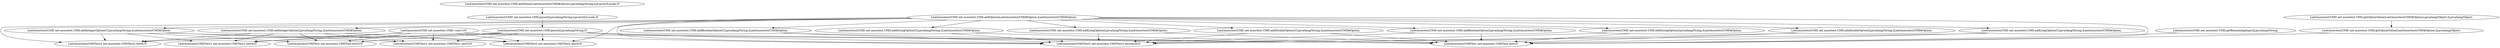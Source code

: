 digraph cmd_method {
    "Lnet/mooctest/CMD net.mooctest.CMD.<init>()V" -> "Lnet/mooctest/CMDTest1 net.mooctest.CMDTest1.test4()V";
    "Lnet/mooctest/CMD net.mooctest.CMD.<init>()V" -> "Lnet/mooctest/CMDTest net.mooctest.CMDTest.test2()V";
    "Lnet/mooctest/CMD net.mooctest.CMD.<init>()V" -> "Lnet/mooctest/CMDTest3 net.mooctest.CMDTest3.testnnull()V";
    "Lnet/mooctest/CMD net.mooctest.CMD.<init>()V" -> "Lnet/mooctest/CMDTest net.mooctest.CMDTest.test()V";
    "Lnet/mooctest/CMD net.mooctest.CMD.<init>()V" -> "Lnet/mooctest/CMDTest2 net.mooctest.CMDTest2.test6()V";
    "Lnet/mooctest/CMD net.mooctest.CMD.<init>()V" -> "Lnet/mooctest/CMDTest2 net.mooctest.CMDTest2.test5()V";
    "Lnet/mooctest/CMD net.mooctest.CMD.<init>()V" -> "Lnet/mooctest/CMDTest1 net.mooctest.CMDTest1.test3()V";
    "Lnet/mooctest/CMD net.mooctest.CMD.addBooleanOption(CLjava/lang/String;)Lnet/mooctest/CMD$Option;" -> "Lnet/mooctest/CMDTest3 net.mooctest.CMDTest3.testnnull()V";
    "Lnet/mooctest/CMD net.mooctest.CMD.addBooleanOption(CLjava/lang/String;)Lnet/mooctest/CMD$Option;" -> "Lnet/mooctest/CMDTest net.mooctest.CMDTest.test()V";
    "Lnet/mooctest/CMD net.mooctest.CMD.addStringOption(CLjava/lang/String;)Lnet/mooctest/CMD$Option;" -> "Lnet/mooctest/CMDTest3 net.mooctest.CMDTest3.testnnull()V";
    "Lnet/mooctest/CMD net.mooctest.CMD.addStringOption(CLjava/lang/String;)Lnet/mooctest/CMD$Option;" -> "Lnet/mooctest/CMDTest net.mooctest.CMDTest.test()V";
    "Lnet/mooctest/CMD net.mooctest.CMD.addLongOption(Ljava/lang/String;)Lnet/mooctest/CMD$Option;" -> "Lnet/mooctest/CMDTest3 net.mooctest.CMDTest3.testnnull()V";
    "Lnet/mooctest/CMD net.mooctest.CMD.addLongOption(Ljava/lang/String;)Lnet/mooctest/CMD$Option;" -> "Lnet/mooctest/CMDTest net.mooctest.CMDTest.test()V";
    "Lnet/mooctest/CMD net.mooctest.CMD.addIntegerOption(CLjava/lang/String;)Lnet/mooctest/CMD$Option;" -> "Lnet/mooctest/CMDTest1 net.mooctest.CMDTest1.test4()V";
    "Lnet/mooctest/CMD net.mooctest.CMD.addIntegerOption(CLjava/lang/String;)Lnet/mooctest/CMD$Option;" -> "Lnet/mooctest/CMDTest net.mooctest.CMDTest.test2()V";
    "Lnet/mooctest/CMD net.mooctest.CMD.addIntegerOption(CLjava/lang/String;)Lnet/mooctest/CMD$Option;" -> "Lnet/mooctest/CMDTest2 net.mooctest.CMDTest2.test6()V";
    "Lnet/mooctest/CMD net.mooctest.CMD.addIntegerOption(CLjava/lang/String;)Lnet/mooctest/CMD$Option;" -> "Lnet/mooctest/CMDTest2 net.mooctest.CMDTest2.test5()V";
    "Lnet/mooctest/CMD net.mooctest.CMD.addIntegerOption(CLjava/lang/String;)Lnet/mooctest/CMD$Option;" -> "Lnet/mooctest/CMDTest1 net.mooctest.CMDTest1.test3()V";
    "Lnet/mooctest/CMD net.mooctest.CMD.addDoubleOption(CLjava/lang/String;)Lnet/mooctest/CMD$Option;" -> "Lnet/mooctest/CMDTest3 net.mooctest.CMDTest3.testnnull()V";
    "Lnet/mooctest/CMD net.mooctest.CMD.addDoubleOption(CLjava/lang/String;)Lnet/mooctest/CMD$Option;" -> "Lnet/mooctest/CMDTest net.mooctest.CMDTest.test()V";
    "Lnet/mooctest/CMD net.mooctest.CMD.addIntegerOption(Ljava/lang/String;)Lnet/mooctest/CMD$Option;" -> "Lnet/mooctest/CMDTest1 net.mooctest.CMDTest1.test4()V";
    "Lnet/mooctest/CMD net.mooctest.CMD.addIntegerOption(Ljava/lang/String;)Lnet/mooctest/CMD$Option;" -> "Lnet/mooctest/CMDTest net.mooctest.CMDTest.test2()V";
    "Lnet/mooctest/CMD net.mooctest.CMD.addIntegerOption(Ljava/lang/String;)Lnet/mooctest/CMD$Option;" -> "Lnet/mooctest/CMDTest2 net.mooctest.CMDTest2.test6()V";
    "Lnet/mooctest/CMD net.mooctest.CMD.addIntegerOption(Ljava/lang/String;)Lnet/mooctest/CMD$Option;" -> "Lnet/mooctest/CMDTest2 net.mooctest.CMDTest2.test5()V";
    "Lnet/mooctest/CMD net.mooctest.CMD.addIntegerOption(Ljava/lang/String;)Lnet/mooctest/CMD$Option;" -> "Lnet/mooctest/CMDTest1 net.mooctest.CMDTest1.test3()V";
    "Lnet/mooctest/CMD net.mooctest.CMD.addBooleanOption(Ljava/lang/String;)Lnet/mooctest/CMD$Option;" -> "Lnet/mooctest/CMDTest3 net.mooctest.CMDTest3.testnnull()V";
    "Lnet/mooctest/CMD net.mooctest.CMD.addBooleanOption(Ljava/lang/String;)Lnet/mooctest/CMD$Option;" -> "Lnet/mooctest/CMDTest net.mooctest.CMDTest.test()V";
    "Lnet/mooctest/CMD net.mooctest.CMD.addStringOption(Ljava/lang/String;)Lnet/mooctest/CMD$Option;" -> "Lnet/mooctest/CMDTest3 net.mooctest.CMDTest3.testnnull()V";
    "Lnet/mooctest/CMD net.mooctest.CMD.addStringOption(Ljava/lang/String;)Lnet/mooctest/CMD$Option;" -> "Lnet/mooctest/CMDTest net.mooctest.CMDTest.test()V";
    "Lnet/mooctest/CMD net.mooctest.CMD.addDoubleOption(Ljava/lang/String;)Lnet/mooctest/CMD$Option;" -> "Lnet/mooctest/CMDTest3 net.mooctest.CMDTest3.testnnull()V";
    "Lnet/mooctest/CMD net.mooctest.CMD.addDoubleOption(Ljava/lang/String;)Lnet/mooctest/CMD$Option;" -> "Lnet/mooctest/CMDTest net.mooctest.CMDTest.test()V";
    "Lnet/mooctest/CMD net.mooctest.CMD.parse([Ljava/lang/String;Ljava/util/Locale;)V" -> "Lnet/mooctest/CMD net.mooctest.CMD.parse([Ljava/lang/String;)V";
    "Lnet/mooctest/CMD net.mooctest.CMD.addLongOption(CLjava/lang/String;)Lnet/mooctest/CMD$Option;" -> "Lnet/mooctest/CMDTest3 net.mooctest.CMDTest3.testnnull()V";
    "Lnet/mooctest/CMD net.mooctest.CMD.addLongOption(CLjava/lang/String;)Lnet/mooctest/CMD$Option;" -> "Lnet/mooctest/CMDTest net.mooctest.CMDTest.test()V";
    "Lnet/mooctest/CMD net.mooctest.CMD.getRemainingArgs()[Ljava/lang/String;" -> "Lnet/mooctest/CMDTest net.mooctest.CMDTest.test()V";
    "Lnet/mooctest/CMD net.mooctest.CMD.parse([Ljava/lang/String;)V" -> "Lnet/mooctest/CMDTest1 net.mooctest.CMDTest1.test4()V";
    "Lnet/mooctest/CMD net.mooctest.CMD.parse([Ljava/lang/String;)V" -> "Lnet/mooctest/CMDTest net.mooctest.CMDTest.test2()V";
    "Lnet/mooctest/CMD net.mooctest.CMD.parse([Ljava/lang/String;)V" -> "Lnet/mooctest/CMDTest3 net.mooctest.CMDTest3.testnnull()V";
    "Lnet/mooctest/CMD net.mooctest.CMD.parse([Ljava/lang/String;)V" -> "Lnet/mooctest/CMDTest net.mooctest.CMDTest.test()V";
    "Lnet/mooctest/CMD net.mooctest.CMD.parse([Ljava/lang/String;)V" -> "Lnet/mooctest/CMDTest2 net.mooctest.CMDTest2.test6()V";
    "Lnet/mooctest/CMD net.mooctest.CMD.parse([Ljava/lang/String;)V" -> "Lnet/mooctest/CMDTest2 net.mooctest.CMDTest2.test5()V";
    "Lnet/mooctest/CMD net.mooctest.CMD.parse([Ljava/lang/String;)V" -> "Lnet/mooctest/CMDTest1 net.mooctest.CMDTest1.test3()V";
    "Lnet/mooctest/CMD net.mooctest.CMD.addOption(Lnet/mooctest/CMD$Option;)Lnet/mooctest/CMD$Option;" -> "Lnet/mooctest/CMD net.mooctest.CMD.addBooleanOption(CLjava/lang/String;)Lnet/mooctest/CMD$Option;";
    "Lnet/mooctest/CMD net.mooctest.CMD.addOption(Lnet/mooctest/CMD$Option;)Lnet/mooctest/CMD$Option;" -> "Lnet/mooctest/CMD net.mooctest.CMD.addStringOption(CLjava/lang/String;)Lnet/mooctest/CMD$Option;";
    "Lnet/mooctest/CMD net.mooctest.CMD.addOption(Lnet/mooctest/CMD$Option;)Lnet/mooctest/CMD$Option;" -> "Lnet/mooctest/CMD net.mooctest.CMD.addLongOption(Ljava/lang/String;)Lnet/mooctest/CMD$Option;";
    "Lnet/mooctest/CMD net.mooctest.CMD.addOption(Lnet/mooctest/CMD$Option;)Lnet/mooctest/CMD$Option;" -> "Lnet/mooctest/CMD net.mooctest.CMD.addIntegerOption(CLjava/lang/String;)Lnet/mooctest/CMD$Option;";
    "Lnet/mooctest/CMD net.mooctest.CMD.addOption(Lnet/mooctest/CMD$Option;)Lnet/mooctest/CMD$Option;" -> "Lnet/mooctest/CMD net.mooctest.CMD.addDoubleOption(CLjava/lang/String;)Lnet/mooctest/CMD$Option;";
    "Lnet/mooctest/CMD net.mooctest.CMD.addOption(Lnet/mooctest/CMD$Option;)Lnet/mooctest/CMD$Option;" -> "Lnet/mooctest/CMD net.mooctest.CMD.addIntegerOption(Ljava/lang/String;)Lnet/mooctest/CMD$Option;";
    "Lnet/mooctest/CMD net.mooctest.CMD.addOption(Lnet/mooctest/CMD$Option;)Lnet/mooctest/CMD$Option;" -> "Lnet/mooctest/CMD net.mooctest.CMD.addBooleanOption(Ljava/lang/String;)Lnet/mooctest/CMD$Option;";
    "Lnet/mooctest/CMD net.mooctest.CMD.addOption(Lnet/mooctest/CMD$Option;)Lnet/mooctest/CMD$Option;" -> "Lnet/mooctest/CMDTest3 net.mooctest.CMDTest3.testnnull()V";
    "Lnet/mooctest/CMD net.mooctest.CMD.addOption(Lnet/mooctest/CMD$Option;)Lnet/mooctest/CMD$Option;" -> "Lnet/mooctest/CMD net.mooctest.CMD.addStringOption(Ljava/lang/String;)Lnet/mooctest/CMD$Option;";
    "Lnet/mooctest/CMD net.mooctest.CMD.addOption(Lnet/mooctest/CMD$Option;)Lnet/mooctest/CMD$Option;" -> "Lnet/mooctest/CMD net.mooctest.CMD.addDoubleOption(Ljava/lang/String;)Lnet/mooctest/CMD$Option;";
    "Lnet/mooctest/CMD net.mooctest.CMD.addOption(Lnet/mooctest/CMD$Option;)Lnet/mooctest/CMD$Option;" -> "Lnet/mooctest/CMDTest net.mooctest.CMDTest.test()V";
    "Lnet/mooctest/CMD net.mooctest.CMD.addOption(Lnet/mooctest/CMD$Option;)Lnet/mooctest/CMD$Option;" -> "Lnet/mooctest/CMDTest2 net.mooctest.CMDTest2.test6()V";
    "Lnet/mooctest/CMD net.mooctest.CMD.addOption(Lnet/mooctest/CMD$Option;)Lnet/mooctest/CMD$Option;" -> "Lnet/mooctest/CMDTest2 net.mooctest.CMDTest2.test5()V";
    "Lnet/mooctest/CMD net.mooctest.CMD.addOption(Lnet/mooctest/CMD$Option;)Lnet/mooctest/CMD$Option;" -> "Lnet/mooctest/CMD net.mooctest.CMD.addLongOption(CLjava/lang/String;)Lnet/mooctest/CMD$Option;";
    "Lnet/mooctest/CMD net.mooctest.CMD.getOptionValue(Lnet/mooctest/CMD$Option;)Ljava/lang/Object;" -> "Lnet/mooctest/CMDTest net.mooctest.CMDTest.test()V";
    "Lnet/mooctest/CMD net.mooctest.CMD.addValue(Lnet/mooctest/CMD$Option;Ljava/lang/String;Ljava/util/Locale;)V" -> "Lnet/mooctest/CMD net.mooctest.CMD.parse([Ljava/lang/String;Ljava/util/Locale;)V";
    "Lnet/mooctest/CMD net.mooctest.CMD.getOptionValue(Lnet/mooctest/CMD$Option;Ljava/lang/Object;)Ljava/lang/Object;" -> "Lnet/mooctest/CMD net.mooctest.CMD.getOptionValue(Lnet/mooctest/CMD$Option;)Ljava/lang/Object;";
}
